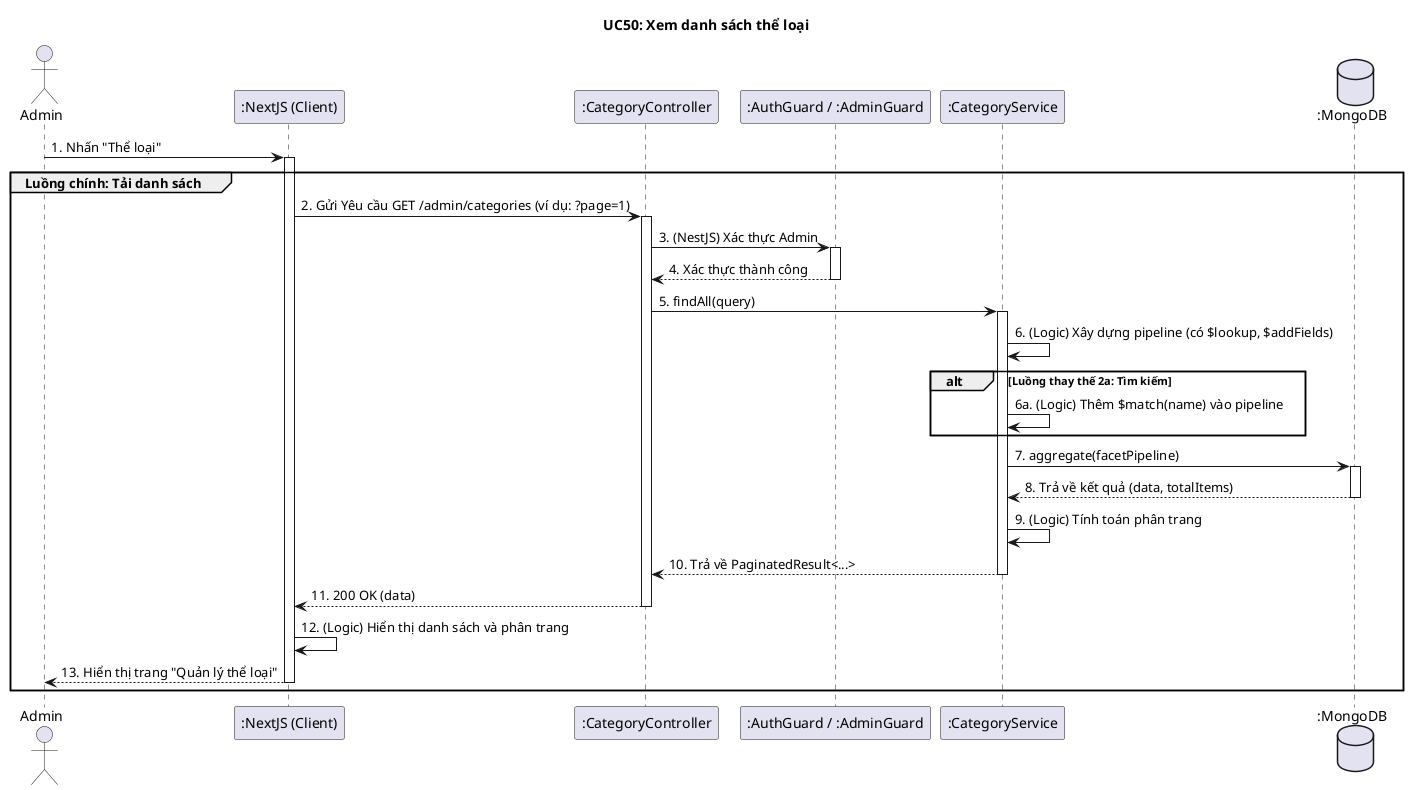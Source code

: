 @startuml
title UC50: Xem danh sách thể loại

actor Admin
participant ":NextJS (Client)" as Client
participant ":CategoryController" as Controller
participant ":AuthGuard / :AdminGuard" as Guards
participant ":CategoryService" as Service
database ":MongoDB" as DB

Admin -> Client: 1. Nhấn "Thể loại"
activate Client

group Luồng chính: Tải danh sách

    Client -> Controller: 2. Gửi Yêu cầu GET /admin/categories (ví dụ: ?page=1)
    activate Controller
    
    Controller -> Guards: 3. (NestJS) Xác thực Admin
    activate Guards
    Guards --> Controller: 4. Xác thực thành công
    deactivate Guards
    
    Controller -> Service: 5. findAll(query)
    activate Service
    
    Service -> Service: 6. (Logic) Xây dựng pipeline (có $lookup, $addFields)
    
    alt Luồng thay thế 2a: Tìm kiếm
        Service -> Service: 6a. (Logic) Thêm $match(name) vào pipeline
    end
    
    Service -> DB: 7. aggregate(facetPipeline)
    activate DB
    DB --> Service: 8. Trả về kết quả (data, totalItems)
    deactivate DB
    
    Service -> Service: 9. (Logic) Tính toán phân trang
    Service --> Controller: 10. Trả về PaginatedResult<...>
    deactivate Service
    
    Controller --> Client: 11. 200 OK (data)
    deactivate Controller
    
    Client -> Client: 12. (Logic) Hiển thị danh sách và phân trang
    Client --> Admin: 13. Hiển thị trang "Quản lý thể loại"
    deactivate Client

end

@enduml